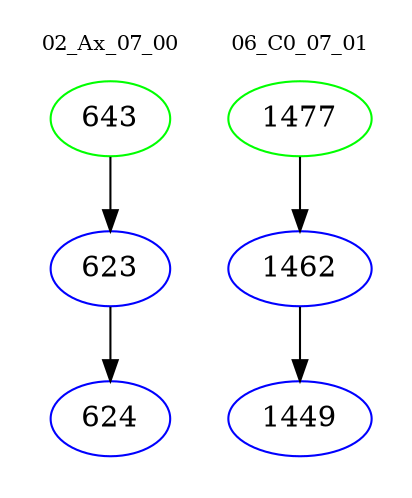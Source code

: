 digraph{
subgraph cluster_0 {
color = white
label = "02_Ax_07_00";
fontsize=10;
T0_643 [label="643", color="green"]
T0_643 -> T0_623 [color="black"]
T0_623 [label="623", color="blue"]
T0_623 -> T0_624 [color="black"]
T0_624 [label="624", color="blue"]
}
subgraph cluster_1 {
color = white
label = "06_C0_07_01";
fontsize=10;
T1_1477 [label="1477", color="green"]
T1_1477 -> T1_1462 [color="black"]
T1_1462 [label="1462", color="blue"]
T1_1462 -> T1_1449 [color="black"]
T1_1449 [label="1449", color="blue"]
}
}
